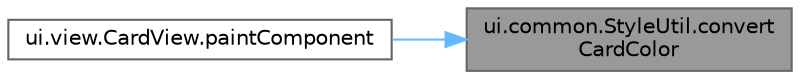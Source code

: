 digraph "ui.common.StyleUtil.convertCardColor"
{
 // LATEX_PDF_SIZE
  bgcolor="transparent";
  edge [fontname=Helvetica,fontsize=10,labelfontname=Helvetica,labelfontsize=10];
  node [fontname=Helvetica,fontsize=10,shape=box,height=0.2,width=0.4];
  rankdir="RL";
  Node1 [id="Node000001",label="ui.common.StyleUtil.convert\lCardColor",height=0.2,width=0.4,color="gray40", fillcolor="grey60", style="filled", fontcolor="black",tooltip=" "];
  Node1 -> Node2 [id="edge1_Node000001_Node000002",dir="back",color="steelblue1",style="solid",tooltip=" "];
  Node2 [id="Node000002",label="ui.view.CardView.paintComponent",height=0.2,width=0.4,color="grey40", fillcolor="white", style="filled",URL="$classui_1_1view_1_1_card_view.html#a44a7a1627045062ae25e3e1b44de159d",tooltip=" "];
}
